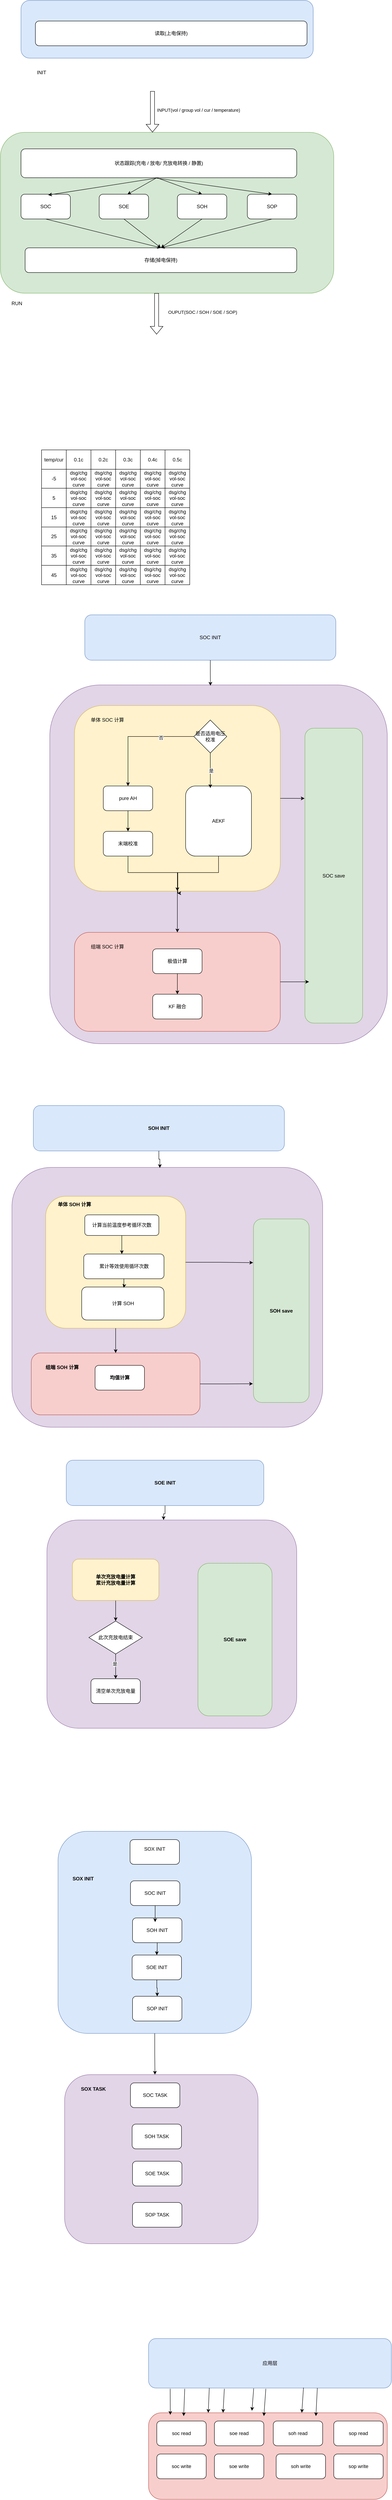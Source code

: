 <mxfile version="26.0.4">
  <diagram name="Page-1" id="31JKt_lZGiEf4TpAlraY">
    <mxGraphModel dx="1433" dy="1161" grid="1" gridSize="10" guides="1" tooltips="1" connect="1" arrows="1" fold="1" page="1" pageScale="1" pageWidth="850" pageHeight="1100" math="0" shadow="0">
      <root>
        <mxCell id="0" />
        <mxCell id="1" parent="0" />
        <mxCell id="JDpjnnhHoQwIafvol6ZJ-20" value="" style="rounded=1;whiteSpace=wrap;html=1;fillColor=#e1d5e7;strokeColor=#9673a6;" parent="1" vertex="1">
          <mxGeometry x="140" y="1710" width="820" height="870" as="geometry" />
        </mxCell>
        <mxCell id="1OvQ8xFT4X2jdjfE-QMB-2" value="" style="rounded=1;whiteSpace=wrap;html=1;fillColor=#d5e8d4;strokeColor=#82b366;" parent="1" vertex="1">
          <mxGeometry x="20" y="370" width="810" height="390" as="geometry" />
        </mxCell>
        <mxCell id="1OvQ8xFT4X2jdjfE-QMB-3" value="SOC" style="rounded=1;whiteSpace=wrap;html=1;" parent="1" vertex="1">
          <mxGeometry x="70" y="520" width="120" height="60" as="geometry" />
        </mxCell>
        <mxCell id="1OvQ8xFT4X2jdjfE-QMB-4" value="SOE" style="rounded=1;whiteSpace=wrap;html=1;" parent="1" vertex="1">
          <mxGeometry x="260" y="520" width="120" height="60" as="geometry" />
        </mxCell>
        <mxCell id="1OvQ8xFT4X2jdjfE-QMB-5" value="SOH" style="rounded=1;whiteSpace=wrap;html=1;" parent="1" vertex="1">
          <mxGeometry x="450" y="520" width="120" height="60" as="geometry" />
        </mxCell>
        <mxCell id="1OvQ8xFT4X2jdjfE-QMB-6" value="SOP" style="rounded=1;whiteSpace=wrap;html=1;" parent="1" vertex="1">
          <mxGeometry x="620" y="520" width="120" height="60" as="geometry" />
        </mxCell>
        <mxCell id="1OvQ8xFT4X2jdjfE-QMB-7" value="状态跟踪(充电 / 放电/ 充放电转换 / 静置)" style="rounded=1;whiteSpace=wrap;html=1;" parent="1" vertex="1">
          <mxGeometry x="70" y="410" width="670" height="70" as="geometry" />
        </mxCell>
        <mxCell id="1OvQ8xFT4X2jdjfE-QMB-8" value="存储(掉电保持)" style="rounded=1;whiteSpace=wrap;html=1;" parent="1" vertex="1">
          <mxGeometry x="80" y="650" width="660" height="60" as="geometry" />
        </mxCell>
        <mxCell id="1OvQ8xFT4X2jdjfE-QMB-9" value="" style="shape=flexArrow;endArrow=classic;html=1;rounded=0;" parent="1" edge="1">
          <mxGeometry width="50" height="50" relative="1" as="geometry">
            <mxPoint x="389.5" y="270" as="sourcePoint" />
            <mxPoint x="389.5" y="370" as="targetPoint" />
          </mxGeometry>
        </mxCell>
        <mxCell id="1OvQ8xFT4X2jdjfE-QMB-10" value="INPUT(vol / group vol / cur / temperature)" style="edgeLabel;html=1;align=center;verticalAlign=middle;resizable=0;points=[];" parent="1OvQ8xFT4X2jdjfE-QMB-9" vertex="1" connectable="0">
          <mxGeometry x="-0.08" y="1" relative="1" as="geometry">
            <mxPoint x="110" as="offset" />
          </mxGeometry>
        </mxCell>
        <mxCell id="1OvQ8xFT4X2jdjfE-QMB-13" value="" style="shape=flexArrow;endArrow=classic;html=1;rounded=0;" parent="1" edge="1">
          <mxGeometry width="50" height="50" relative="1" as="geometry">
            <mxPoint x="399.5" y="760" as="sourcePoint" />
            <mxPoint x="399.5" y="860" as="targetPoint" />
          </mxGeometry>
        </mxCell>
        <mxCell id="1OvQ8xFT4X2jdjfE-QMB-14" value="OUPUT(SOC / SOH / SOE / SOP)" style="edgeLabel;html=1;align=center;verticalAlign=middle;resizable=0;points=[];" parent="1OvQ8xFT4X2jdjfE-QMB-13" vertex="1" connectable="0">
          <mxGeometry x="-0.08" y="1" relative="1" as="geometry">
            <mxPoint x="110" as="offset" />
          </mxGeometry>
        </mxCell>
        <mxCell id="1OvQ8xFT4X2jdjfE-QMB-15" value="" style="rounded=1;whiteSpace=wrap;html=1;fillColor=#dae8fc;strokeColor=#6c8ebf;" parent="1" vertex="1">
          <mxGeometry x="70" y="50" width="710" height="140" as="geometry" />
        </mxCell>
        <mxCell id="1OvQ8xFT4X2jdjfE-QMB-17" value="RUN" style="text;html=1;align=center;verticalAlign=middle;whiteSpace=wrap;rounded=0;" parent="1" vertex="1">
          <mxGeometry x="30" y="770" width="60" height="30" as="geometry" />
        </mxCell>
        <mxCell id="1OvQ8xFT4X2jdjfE-QMB-18" value="读取(上电保持)" style="rounded=1;whiteSpace=wrap;html=1;" parent="1" vertex="1">
          <mxGeometry x="105" y="100" width="660" height="60" as="geometry" />
        </mxCell>
        <mxCell id="1OvQ8xFT4X2jdjfE-QMB-19" value="INIT" style="text;html=1;align=center;verticalAlign=middle;whiteSpace=wrap;rounded=0;" parent="1" vertex="1">
          <mxGeometry x="90" y="210" width="60" height="30" as="geometry" />
        </mxCell>
        <mxCell id="1OvQ8xFT4X2jdjfE-QMB-20" value="" style="endArrow=classic;html=1;rounded=0;entryX=0.551;entryY=0.033;entryDx=0;entryDy=0;entryPerimeter=0;exitX=0.5;exitY=1;exitDx=0;exitDy=0;" parent="1" source="1OvQ8xFT4X2jdjfE-QMB-7" target="1OvQ8xFT4X2jdjfE-QMB-3" edge="1">
          <mxGeometry width="50" height="50" relative="1" as="geometry">
            <mxPoint x="430" y="520" as="sourcePoint" />
            <mxPoint x="480" y="470" as="targetPoint" />
          </mxGeometry>
        </mxCell>
        <mxCell id="1OvQ8xFT4X2jdjfE-QMB-21" value="" style="endArrow=classic;html=1;rounded=0;entryX=0.572;entryY=0.006;entryDx=0;entryDy=0;entryPerimeter=0;" parent="1" target="1OvQ8xFT4X2jdjfE-QMB-4" edge="1">
          <mxGeometry width="50" height="50" relative="1" as="geometry">
            <mxPoint x="400" y="480" as="sourcePoint" />
            <mxPoint x="480" y="470" as="targetPoint" />
          </mxGeometry>
        </mxCell>
        <mxCell id="1OvQ8xFT4X2jdjfE-QMB-22" value="" style="endArrow=classic;html=1;rounded=0;entryX=0.5;entryY=0;entryDx=0;entryDy=0;" parent="1" target="1OvQ8xFT4X2jdjfE-QMB-5" edge="1">
          <mxGeometry width="50" height="50" relative="1" as="geometry">
            <mxPoint x="400" y="480" as="sourcePoint" />
            <mxPoint x="480" y="470" as="targetPoint" />
          </mxGeometry>
        </mxCell>
        <mxCell id="1OvQ8xFT4X2jdjfE-QMB-23" value="" style="endArrow=classic;html=1;rounded=0;exitX=0.493;exitY=1.017;exitDx=0;exitDy=0;exitPerimeter=0;entryX=0.5;entryY=0;entryDx=0;entryDy=0;" parent="1" source="1OvQ8xFT4X2jdjfE-QMB-7" target="1OvQ8xFT4X2jdjfE-QMB-6" edge="1">
          <mxGeometry width="50" height="50" relative="1" as="geometry">
            <mxPoint x="430" y="520" as="sourcePoint" />
            <mxPoint x="480" y="470" as="targetPoint" />
          </mxGeometry>
        </mxCell>
        <mxCell id="1OvQ8xFT4X2jdjfE-QMB-24" value="" style="endArrow=classic;html=1;rounded=0;exitX=0.5;exitY=1;exitDx=0;exitDy=0;entryX=0.5;entryY=0;entryDx=0;entryDy=0;" parent="1" source="1OvQ8xFT4X2jdjfE-QMB-3" target="1OvQ8xFT4X2jdjfE-QMB-8" edge="1">
          <mxGeometry width="50" height="50" relative="1" as="geometry">
            <mxPoint x="430" y="520" as="sourcePoint" />
            <mxPoint x="480" y="470" as="targetPoint" />
          </mxGeometry>
        </mxCell>
        <mxCell id="1OvQ8xFT4X2jdjfE-QMB-25" value="" style="endArrow=classic;html=1;rounded=0;exitX=0.5;exitY=1;exitDx=0;exitDy=0;entryX=0.5;entryY=0;entryDx=0;entryDy=0;" parent="1" source="1OvQ8xFT4X2jdjfE-QMB-4" target="1OvQ8xFT4X2jdjfE-QMB-8" edge="1">
          <mxGeometry width="50" height="50" relative="1" as="geometry">
            <mxPoint x="430" y="520" as="sourcePoint" />
            <mxPoint x="480" y="470" as="targetPoint" />
          </mxGeometry>
        </mxCell>
        <mxCell id="1OvQ8xFT4X2jdjfE-QMB-26" value="" style="endArrow=classic;html=1;rounded=0;exitX=0.5;exitY=1;exitDx=0;exitDy=0;entryX=0.5;entryY=0;entryDx=0;entryDy=0;" parent="1" source="1OvQ8xFT4X2jdjfE-QMB-5" target="1OvQ8xFT4X2jdjfE-QMB-8" edge="1">
          <mxGeometry width="50" height="50" relative="1" as="geometry">
            <mxPoint x="430" y="520" as="sourcePoint" />
            <mxPoint x="480" y="470" as="targetPoint" />
          </mxGeometry>
        </mxCell>
        <mxCell id="1OvQ8xFT4X2jdjfE-QMB-28" value="" style="endArrow=classic;html=1;rounded=0;exitX=0.5;exitY=1;exitDx=0;exitDy=0;entryX=0.5;entryY=0;entryDx=0;entryDy=0;" parent="1" source="1OvQ8xFT4X2jdjfE-QMB-6" target="1OvQ8xFT4X2jdjfE-QMB-8" edge="1">
          <mxGeometry width="50" height="50" relative="1" as="geometry">
            <mxPoint x="430" y="520" as="sourcePoint" />
            <mxPoint x="480" y="470" as="targetPoint" />
          </mxGeometry>
        </mxCell>
        <mxCell id="WwOm02AWMQxKELXexbng-1" value="" style="childLayout=tableLayout;recursiveResize=0;shadow=0;fillColor=none;" parent="1" vertex="1">
          <mxGeometry x="120" y="1140" width="180" height="140" as="geometry" />
        </mxCell>
        <mxCell id="WwOm02AWMQxKELXexbng-2" value="" style="shape=tableRow;horizontal=0;startSize=0;swimlaneHead=0;swimlaneBody=0;top=0;left=0;bottom=0;right=0;dropTarget=0;collapsible=0;recursiveResize=0;expand=0;fontStyle=0;fillColor=none;strokeColor=inherit;" parent="WwOm02AWMQxKELXexbng-1" vertex="1">
          <mxGeometry width="180" height="47" as="geometry" />
        </mxCell>
        <mxCell id="WwOm02AWMQxKELXexbng-3" value="temp/cur" style="connectable=0;recursiveResize=0;strokeColor=inherit;fillColor=none;align=center;whiteSpace=wrap;html=1;" parent="WwOm02AWMQxKELXexbng-2" vertex="1">
          <mxGeometry width="60" height="47" as="geometry">
            <mxRectangle width="60" height="47" as="alternateBounds" />
          </mxGeometry>
        </mxCell>
        <mxCell id="WwOm02AWMQxKELXexbng-4" value="0.1c" style="connectable=0;recursiveResize=0;strokeColor=inherit;fillColor=none;align=center;whiteSpace=wrap;html=1;" parent="WwOm02AWMQxKELXexbng-2" vertex="1">
          <mxGeometry x="60" width="60" height="47" as="geometry">
            <mxRectangle width="60" height="47" as="alternateBounds" />
          </mxGeometry>
        </mxCell>
        <mxCell id="WwOm02AWMQxKELXexbng-5" value="0.2c" style="connectable=0;recursiveResize=0;strokeColor=inherit;fillColor=none;align=center;whiteSpace=wrap;html=1;" parent="WwOm02AWMQxKELXexbng-2" vertex="1">
          <mxGeometry x="120" width="60" height="47" as="geometry">
            <mxRectangle width="60" height="47" as="alternateBounds" />
          </mxGeometry>
        </mxCell>
        <mxCell id="WwOm02AWMQxKELXexbng-6" style="shape=tableRow;horizontal=0;startSize=0;swimlaneHead=0;swimlaneBody=0;top=0;left=0;bottom=0;right=0;dropTarget=0;collapsible=0;recursiveResize=0;expand=0;fontStyle=0;fillColor=none;strokeColor=inherit;" parent="WwOm02AWMQxKELXexbng-1" vertex="1">
          <mxGeometry y="47" width="180" height="46" as="geometry" />
        </mxCell>
        <mxCell id="WwOm02AWMQxKELXexbng-7" value="-5" style="connectable=0;recursiveResize=0;strokeColor=inherit;fillColor=none;align=center;whiteSpace=wrap;html=1;" parent="WwOm02AWMQxKELXexbng-6" vertex="1">
          <mxGeometry width="60" height="46" as="geometry">
            <mxRectangle width="60" height="46" as="alternateBounds" />
          </mxGeometry>
        </mxCell>
        <mxCell id="WwOm02AWMQxKELXexbng-8" value="dsg/chg vol-soc curve" style="connectable=0;recursiveResize=0;strokeColor=inherit;fillColor=none;align=center;whiteSpace=wrap;html=1;" parent="WwOm02AWMQxKELXexbng-6" vertex="1">
          <mxGeometry x="60" width="60" height="46" as="geometry">
            <mxRectangle width="60" height="46" as="alternateBounds" />
          </mxGeometry>
        </mxCell>
        <mxCell id="WwOm02AWMQxKELXexbng-9" value="dsg/chg vol-soc curve" style="connectable=0;recursiveResize=0;strokeColor=inherit;fillColor=none;align=center;whiteSpace=wrap;html=1;" parent="WwOm02AWMQxKELXexbng-6" vertex="1">
          <mxGeometry x="120" width="60" height="46" as="geometry">
            <mxRectangle width="60" height="46" as="alternateBounds" />
          </mxGeometry>
        </mxCell>
        <mxCell id="WwOm02AWMQxKELXexbng-10" style="shape=tableRow;horizontal=0;startSize=0;swimlaneHead=0;swimlaneBody=0;top=0;left=0;bottom=0;right=0;dropTarget=0;collapsible=0;recursiveResize=0;expand=0;fontStyle=0;fillColor=none;strokeColor=inherit;" parent="WwOm02AWMQxKELXexbng-1" vertex="1">
          <mxGeometry y="93" width="180" height="47" as="geometry" />
        </mxCell>
        <mxCell id="WwOm02AWMQxKELXexbng-11" value="5" style="connectable=0;recursiveResize=0;strokeColor=inherit;fillColor=none;align=center;whiteSpace=wrap;html=1;" parent="WwOm02AWMQxKELXexbng-10" vertex="1">
          <mxGeometry width="60" height="47" as="geometry">
            <mxRectangle width="60" height="47" as="alternateBounds" />
          </mxGeometry>
        </mxCell>
        <mxCell id="WwOm02AWMQxKELXexbng-12" value="dsg/chg vol-soc curve" style="connectable=0;recursiveResize=0;strokeColor=inherit;fillColor=none;align=center;whiteSpace=wrap;html=1;" parent="WwOm02AWMQxKELXexbng-10" vertex="1">
          <mxGeometry x="60" width="60" height="47" as="geometry">
            <mxRectangle width="60" height="47" as="alternateBounds" />
          </mxGeometry>
        </mxCell>
        <mxCell id="WwOm02AWMQxKELXexbng-13" value="dsg/chg vol-soc curve" style="connectable=0;recursiveResize=0;strokeColor=inherit;fillColor=none;align=center;whiteSpace=wrap;html=1;" parent="WwOm02AWMQxKELXexbng-10" vertex="1">
          <mxGeometry x="120" width="60" height="47" as="geometry">
            <mxRectangle width="60" height="47" as="alternateBounds" />
          </mxGeometry>
        </mxCell>
        <mxCell id="WwOm02AWMQxKELXexbng-14" value="" style="childLayout=tableLayout;recursiveResize=0;shadow=0;fillColor=none;" parent="1" vertex="1">
          <mxGeometry x="300" y="1140" width="180" height="140" as="geometry" />
        </mxCell>
        <mxCell id="WwOm02AWMQxKELXexbng-15" value="" style="shape=tableRow;horizontal=0;startSize=0;swimlaneHead=0;swimlaneBody=0;top=0;left=0;bottom=0;right=0;dropTarget=0;collapsible=0;recursiveResize=0;expand=0;fontStyle=0;fillColor=none;strokeColor=inherit;" parent="WwOm02AWMQxKELXexbng-14" vertex="1">
          <mxGeometry width="180" height="47" as="geometry" />
        </mxCell>
        <mxCell id="WwOm02AWMQxKELXexbng-16" value="0.3c" style="connectable=0;recursiveResize=0;strokeColor=inherit;fillColor=none;align=center;whiteSpace=wrap;html=1;" parent="WwOm02AWMQxKELXexbng-15" vertex="1">
          <mxGeometry width="60" height="47" as="geometry">
            <mxRectangle width="60" height="47" as="alternateBounds" />
          </mxGeometry>
        </mxCell>
        <mxCell id="WwOm02AWMQxKELXexbng-17" value="0.4c" style="connectable=0;recursiveResize=0;strokeColor=inherit;fillColor=none;align=center;whiteSpace=wrap;html=1;" parent="WwOm02AWMQxKELXexbng-15" vertex="1">
          <mxGeometry x="60" width="60" height="47" as="geometry">
            <mxRectangle width="60" height="47" as="alternateBounds" />
          </mxGeometry>
        </mxCell>
        <mxCell id="WwOm02AWMQxKELXexbng-18" value="0.5c" style="connectable=0;recursiveResize=0;strokeColor=inherit;fillColor=none;align=center;whiteSpace=wrap;html=1;" parent="WwOm02AWMQxKELXexbng-15" vertex="1">
          <mxGeometry x="120" width="60" height="47" as="geometry">
            <mxRectangle width="60" height="47" as="alternateBounds" />
          </mxGeometry>
        </mxCell>
        <mxCell id="WwOm02AWMQxKELXexbng-19" style="shape=tableRow;horizontal=0;startSize=0;swimlaneHead=0;swimlaneBody=0;top=0;left=0;bottom=0;right=0;dropTarget=0;collapsible=0;recursiveResize=0;expand=0;fontStyle=0;fillColor=none;strokeColor=inherit;" parent="WwOm02AWMQxKELXexbng-14" vertex="1">
          <mxGeometry y="47" width="180" height="46" as="geometry" />
        </mxCell>
        <mxCell id="WwOm02AWMQxKELXexbng-20" value="dsg/chg vol-soc curve" style="connectable=0;recursiveResize=0;strokeColor=inherit;fillColor=none;align=center;whiteSpace=wrap;html=1;" parent="WwOm02AWMQxKELXexbng-19" vertex="1">
          <mxGeometry width="60" height="46" as="geometry">
            <mxRectangle width="60" height="46" as="alternateBounds" />
          </mxGeometry>
        </mxCell>
        <mxCell id="WwOm02AWMQxKELXexbng-21" value="dsg/chg vol-soc curve" style="connectable=0;recursiveResize=0;strokeColor=inherit;fillColor=none;align=center;whiteSpace=wrap;html=1;" parent="WwOm02AWMQxKELXexbng-19" vertex="1">
          <mxGeometry x="60" width="60" height="46" as="geometry">
            <mxRectangle width="60" height="46" as="alternateBounds" />
          </mxGeometry>
        </mxCell>
        <mxCell id="WwOm02AWMQxKELXexbng-22" value="dsg/chg vol-soc curve" style="connectable=0;recursiveResize=0;strokeColor=inherit;fillColor=none;align=center;whiteSpace=wrap;html=1;" parent="WwOm02AWMQxKELXexbng-19" vertex="1">
          <mxGeometry x="120" width="60" height="46" as="geometry">
            <mxRectangle width="60" height="46" as="alternateBounds" />
          </mxGeometry>
        </mxCell>
        <mxCell id="WwOm02AWMQxKELXexbng-23" style="shape=tableRow;horizontal=0;startSize=0;swimlaneHead=0;swimlaneBody=0;top=0;left=0;bottom=0;right=0;dropTarget=0;collapsible=0;recursiveResize=0;expand=0;fontStyle=0;fillColor=none;strokeColor=inherit;" parent="WwOm02AWMQxKELXexbng-14" vertex="1">
          <mxGeometry y="93" width="180" height="47" as="geometry" />
        </mxCell>
        <mxCell id="WwOm02AWMQxKELXexbng-24" value="dsg/chg vol-soc curve" style="connectable=0;recursiveResize=0;strokeColor=inherit;fillColor=none;align=center;whiteSpace=wrap;html=1;" parent="WwOm02AWMQxKELXexbng-23" vertex="1">
          <mxGeometry width="60" height="47" as="geometry">
            <mxRectangle width="60" height="47" as="alternateBounds" />
          </mxGeometry>
        </mxCell>
        <mxCell id="WwOm02AWMQxKELXexbng-25" value="dsg/chg vol-soc curve" style="connectable=0;recursiveResize=0;strokeColor=inherit;fillColor=none;align=center;whiteSpace=wrap;html=1;" parent="WwOm02AWMQxKELXexbng-23" vertex="1">
          <mxGeometry x="60" width="60" height="47" as="geometry">
            <mxRectangle width="60" height="47" as="alternateBounds" />
          </mxGeometry>
        </mxCell>
        <mxCell id="WwOm02AWMQxKELXexbng-26" value="dsg/chg vol-soc curve" style="connectable=0;recursiveResize=0;strokeColor=inherit;fillColor=none;align=center;whiteSpace=wrap;html=1;" parent="WwOm02AWMQxKELXexbng-23" vertex="1">
          <mxGeometry x="120" width="60" height="47" as="geometry">
            <mxRectangle width="60" height="47" as="alternateBounds" />
          </mxGeometry>
        </mxCell>
        <mxCell id="WwOm02AWMQxKELXexbng-27" value="" style="childLayout=tableLayout;recursiveResize=0;shadow=0;fillColor=none;" parent="1" vertex="1">
          <mxGeometry x="120" y="1280" width="180" height="140" as="geometry" />
        </mxCell>
        <mxCell id="WwOm02AWMQxKELXexbng-28" value="" style="shape=tableRow;horizontal=0;startSize=0;swimlaneHead=0;swimlaneBody=0;top=0;left=0;bottom=0;right=0;dropTarget=0;collapsible=0;recursiveResize=0;expand=0;fontStyle=0;fillColor=none;strokeColor=inherit;" parent="WwOm02AWMQxKELXexbng-27" vertex="1">
          <mxGeometry width="180" height="47" as="geometry" />
        </mxCell>
        <mxCell id="WwOm02AWMQxKELXexbng-29" value="15" style="connectable=0;recursiveResize=0;strokeColor=inherit;fillColor=none;align=center;whiteSpace=wrap;html=1;" parent="WwOm02AWMQxKELXexbng-28" vertex="1">
          <mxGeometry width="60" height="47" as="geometry">
            <mxRectangle width="60" height="47" as="alternateBounds" />
          </mxGeometry>
        </mxCell>
        <mxCell id="WwOm02AWMQxKELXexbng-30" value="dsg/chg vol-soc curve" style="connectable=0;recursiveResize=0;strokeColor=inherit;fillColor=none;align=center;whiteSpace=wrap;html=1;" parent="WwOm02AWMQxKELXexbng-28" vertex="1">
          <mxGeometry x="60" width="60" height="47" as="geometry">
            <mxRectangle width="60" height="47" as="alternateBounds" />
          </mxGeometry>
        </mxCell>
        <mxCell id="WwOm02AWMQxKELXexbng-31" value="dsg/chg vol-soc curve" style="connectable=0;recursiveResize=0;strokeColor=inherit;fillColor=none;align=center;whiteSpace=wrap;html=1;" parent="WwOm02AWMQxKELXexbng-28" vertex="1">
          <mxGeometry x="120" width="60" height="47" as="geometry">
            <mxRectangle width="60" height="47" as="alternateBounds" />
          </mxGeometry>
        </mxCell>
        <mxCell id="WwOm02AWMQxKELXexbng-32" style="shape=tableRow;horizontal=0;startSize=0;swimlaneHead=0;swimlaneBody=0;top=0;left=0;bottom=0;right=0;dropTarget=0;collapsible=0;recursiveResize=0;expand=0;fontStyle=0;fillColor=none;strokeColor=inherit;" parent="WwOm02AWMQxKELXexbng-27" vertex="1">
          <mxGeometry y="47" width="180" height="46" as="geometry" />
        </mxCell>
        <mxCell id="WwOm02AWMQxKELXexbng-33" value="25" style="connectable=0;recursiveResize=0;strokeColor=inherit;fillColor=none;align=center;whiteSpace=wrap;html=1;" parent="WwOm02AWMQxKELXexbng-32" vertex="1">
          <mxGeometry width="60" height="46" as="geometry">
            <mxRectangle width="60" height="46" as="alternateBounds" />
          </mxGeometry>
        </mxCell>
        <mxCell id="WwOm02AWMQxKELXexbng-34" value="dsg/chg vol-soc curve" style="connectable=0;recursiveResize=0;strokeColor=inherit;fillColor=none;align=center;whiteSpace=wrap;html=1;" parent="WwOm02AWMQxKELXexbng-32" vertex="1">
          <mxGeometry x="60" width="60" height="46" as="geometry">
            <mxRectangle width="60" height="46" as="alternateBounds" />
          </mxGeometry>
        </mxCell>
        <mxCell id="WwOm02AWMQxKELXexbng-35" value="dsg/chg vol-soc curve" style="connectable=0;recursiveResize=0;strokeColor=inherit;fillColor=none;align=center;whiteSpace=wrap;html=1;" parent="WwOm02AWMQxKELXexbng-32" vertex="1">
          <mxGeometry x="120" width="60" height="46" as="geometry">
            <mxRectangle width="60" height="46" as="alternateBounds" />
          </mxGeometry>
        </mxCell>
        <mxCell id="WwOm02AWMQxKELXexbng-36" style="shape=tableRow;horizontal=0;startSize=0;swimlaneHead=0;swimlaneBody=0;top=0;left=0;bottom=0;right=0;dropTarget=0;collapsible=0;recursiveResize=0;expand=0;fontStyle=0;fillColor=none;strokeColor=inherit;" parent="WwOm02AWMQxKELXexbng-27" vertex="1">
          <mxGeometry y="93" width="180" height="47" as="geometry" />
        </mxCell>
        <mxCell id="WwOm02AWMQxKELXexbng-37" value="35" style="connectable=0;recursiveResize=0;strokeColor=inherit;fillColor=none;align=center;whiteSpace=wrap;html=1;" parent="WwOm02AWMQxKELXexbng-36" vertex="1">
          <mxGeometry width="60" height="47" as="geometry">
            <mxRectangle width="60" height="47" as="alternateBounds" />
          </mxGeometry>
        </mxCell>
        <mxCell id="WwOm02AWMQxKELXexbng-38" value="dsg/chg vol-soc curve" style="connectable=0;recursiveResize=0;strokeColor=inherit;fillColor=none;align=center;whiteSpace=wrap;html=1;" parent="WwOm02AWMQxKELXexbng-36" vertex="1">
          <mxGeometry x="60" width="60" height="47" as="geometry">
            <mxRectangle width="60" height="47" as="alternateBounds" />
          </mxGeometry>
        </mxCell>
        <mxCell id="WwOm02AWMQxKELXexbng-39" value="dsg/chg vol-soc curve" style="connectable=0;recursiveResize=0;strokeColor=inherit;fillColor=none;align=center;whiteSpace=wrap;html=1;" parent="WwOm02AWMQxKELXexbng-36" vertex="1">
          <mxGeometry x="120" width="60" height="47" as="geometry">
            <mxRectangle width="60" height="47" as="alternateBounds" />
          </mxGeometry>
        </mxCell>
        <mxCell id="WwOm02AWMQxKELXexbng-40" value="" style="childLayout=tableLayout;recursiveResize=0;shadow=0;fillColor=none;" parent="1" vertex="1">
          <mxGeometry x="300" y="1280" width="180" height="140" as="geometry" />
        </mxCell>
        <mxCell id="WwOm02AWMQxKELXexbng-41" value="" style="shape=tableRow;horizontal=0;startSize=0;swimlaneHead=0;swimlaneBody=0;top=0;left=0;bottom=0;right=0;dropTarget=0;collapsible=0;recursiveResize=0;expand=0;fontStyle=0;fillColor=none;strokeColor=inherit;" parent="WwOm02AWMQxKELXexbng-40" vertex="1">
          <mxGeometry width="180" height="47" as="geometry" />
        </mxCell>
        <mxCell id="WwOm02AWMQxKELXexbng-42" value="dsg/chg vol-soc curve" style="connectable=0;recursiveResize=0;strokeColor=inherit;fillColor=none;align=center;whiteSpace=wrap;html=1;" parent="WwOm02AWMQxKELXexbng-41" vertex="1">
          <mxGeometry width="60" height="47" as="geometry">
            <mxRectangle width="60" height="47" as="alternateBounds" />
          </mxGeometry>
        </mxCell>
        <mxCell id="WwOm02AWMQxKELXexbng-43" value="dsg/chg vol-soc curve" style="connectable=0;recursiveResize=0;strokeColor=inherit;fillColor=none;align=center;whiteSpace=wrap;html=1;" parent="WwOm02AWMQxKELXexbng-41" vertex="1">
          <mxGeometry x="60" width="60" height="47" as="geometry">
            <mxRectangle width="60" height="47" as="alternateBounds" />
          </mxGeometry>
        </mxCell>
        <mxCell id="WwOm02AWMQxKELXexbng-44" value="dsg/chg vol-soc curve" style="connectable=0;recursiveResize=0;strokeColor=inherit;fillColor=none;align=center;whiteSpace=wrap;html=1;" parent="WwOm02AWMQxKELXexbng-41" vertex="1">
          <mxGeometry x="120" width="60" height="47" as="geometry">
            <mxRectangle width="60" height="47" as="alternateBounds" />
          </mxGeometry>
        </mxCell>
        <mxCell id="WwOm02AWMQxKELXexbng-45" style="shape=tableRow;horizontal=0;startSize=0;swimlaneHead=0;swimlaneBody=0;top=0;left=0;bottom=0;right=0;dropTarget=0;collapsible=0;recursiveResize=0;expand=0;fontStyle=0;fillColor=none;strokeColor=inherit;" parent="WwOm02AWMQxKELXexbng-40" vertex="1">
          <mxGeometry y="47" width="180" height="46" as="geometry" />
        </mxCell>
        <mxCell id="WwOm02AWMQxKELXexbng-46" value="dsg/chg vol-soc curve" style="connectable=0;recursiveResize=0;strokeColor=inherit;fillColor=none;align=center;whiteSpace=wrap;html=1;" parent="WwOm02AWMQxKELXexbng-45" vertex="1">
          <mxGeometry width="60" height="46" as="geometry">
            <mxRectangle width="60" height="46" as="alternateBounds" />
          </mxGeometry>
        </mxCell>
        <mxCell id="WwOm02AWMQxKELXexbng-47" value="dsg/chg vol-soc curve" style="connectable=0;recursiveResize=0;strokeColor=inherit;fillColor=none;align=center;whiteSpace=wrap;html=1;" parent="WwOm02AWMQxKELXexbng-45" vertex="1">
          <mxGeometry x="60" width="60" height="46" as="geometry">
            <mxRectangle width="60" height="46" as="alternateBounds" />
          </mxGeometry>
        </mxCell>
        <mxCell id="WwOm02AWMQxKELXexbng-48" value="dsg/chg vol-soc curve" style="connectable=0;recursiveResize=0;strokeColor=inherit;fillColor=none;align=center;whiteSpace=wrap;html=1;" parent="WwOm02AWMQxKELXexbng-45" vertex="1">
          <mxGeometry x="120" width="60" height="46" as="geometry">
            <mxRectangle width="60" height="46" as="alternateBounds" />
          </mxGeometry>
        </mxCell>
        <mxCell id="WwOm02AWMQxKELXexbng-49" style="shape=tableRow;horizontal=0;startSize=0;swimlaneHead=0;swimlaneBody=0;top=0;left=0;bottom=0;right=0;dropTarget=0;collapsible=0;recursiveResize=0;expand=0;fontStyle=0;fillColor=none;strokeColor=inherit;" parent="WwOm02AWMQxKELXexbng-40" vertex="1">
          <mxGeometry y="93" width="180" height="47" as="geometry" />
        </mxCell>
        <mxCell id="WwOm02AWMQxKELXexbng-50" value="dsg/chg vol-soc curve" style="connectable=0;recursiveResize=0;strokeColor=inherit;fillColor=none;align=center;whiteSpace=wrap;html=1;" parent="WwOm02AWMQxKELXexbng-49" vertex="1">
          <mxGeometry width="60" height="47" as="geometry">
            <mxRectangle width="60" height="47" as="alternateBounds" />
          </mxGeometry>
        </mxCell>
        <mxCell id="WwOm02AWMQxKELXexbng-51" value="dsg/chg vol-soc curve" style="connectable=0;recursiveResize=0;strokeColor=inherit;fillColor=none;align=center;whiteSpace=wrap;html=1;" parent="WwOm02AWMQxKELXexbng-49" vertex="1">
          <mxGeometry x="60" width="60" height="47" as="geometry">
            <mxRectangle width="60" height="47" as="alternateBounds" />
          </mxGeometry>
        </mxCell>
        <mxCell id="WwOm02AWMQxKELXexbng-52" value="dsg/chg vol-soc curve" style="connectable=0;recursiveResize=0;strokeColor=inherit;fillColor=none;align=center;whiteSpace=wrap;html=1;" parent="WwOm02AWMQxKELXexbng-49" vertex="1">
          <mxGeometry x="120" width="60" height="47" as="geometry">
            <mxRectangle width="60" height="47" as="alternateBounds" />
          </mxGeometry>
        </mxCell>
        <mxCell id="WwOm02AWMQxKELXexbng-53" value="" style="childLayout=tableLayout;recursiveResize=0;shadow=0;fillColor=none;" parent="1" vertex="1">
          <mxGeometry x="120" y="1420" width="180" height="47" as="geometry" />
        </mxCell>
        <mxCell id="WwOm02AWMQxKELXexbng-54" value="" style="shape=tableRow;horizontal=0;startSize=0;swimlaneHead=0;swimlaneBody=0;top=0;left=0;bottom=0;right=0;dropTarget=0;collapsible=0;recursiveResize=0;expand=0;fontStyle=0;fillColor=none;strokeColor=inherit;" parent="WwOm02AWMQxKELXexbng-53" vertex="1">
          <mxGeometry width="180" height="47" as="geometry" />
        </mxCell>
        <mxCell id="WwOm02AWMQxKELXexbng-55" value="45" style="connectable=0;recursiveResize=0;strokeColor=inherit;fillColor=none;align=center;whiteSpace=wrap;html=1;" parent="WwOm02AWMQxKELXexbng-54" vertex="1">
          <mxGeometry width="60" height="47" as="geometry">
            <mxRectangle width="60" height="47" as="alternateBounds" />
          </mxGeometry>
        </mxCell>
        <mxCell id="WwOm02AWMQxKELXexbng-56" value="dsg/chg vol-soc curve" style="connectable=0;recursiveResize=0;strokeColor=inherit;fillColor=none;align=center;whiteSpace=wrap;html=1;" parent="WwOm02AWMQxKELXexbng-54" vertex="1">
          <mxGeometry x="60" width="60" height="47" as="geometry">
            <mxRectangle width="60" height="47" as="alternateBounds" />
          </mxGeometry>
        </mxCell>
        <mxCell id="WwOm02AWMQxKELXexbng-57" value="dsg/chg vol-soc curve" style="connectable=0;recursiveResize=0;strokeColor=inherit;fillColor=none;align=center;whiteSpace=wrap;html=1;" parent="WwOm02AWMQxKELXexbng-54" vertex="1">
          <mxGeometry x="120" width="60" height="47" as="geometry">
            <mxRectangle width="60" height="47" as="alternateBounds" />
          </mxGeometry>
        </mxCell>
        <mxCell id="WwOm02AWMQxKELXexbng-66" value="" style="childLayout=tableLayout;recursiveResize=0;shadow=0;fillColor=none;" parent="1" vertex="1">
          <mxGeometry x="300" y="1420" width="180" height="47" as="geometry" />
        </mxCell>
        <mxCell id="WwOm02AWMQxKELXexbng-67" value="" style="shape=tableRow;horizontal=0;startSize=0;swimlaneHead=0;swimlaneBody=0;top=0;left=0;bottom=0;right=0;dropTarget=0;collapsible=0;recursiveResize=0;expand=0;fontStyle=0;fillColor=none;strokeColor=inherit;" parent="WwOm02AWMQxKELXexbng-66" vertex="1">
          <mxGeometry width="180" height="47" as="geometry" />
        </mxCell>
        <mxCell id="WwOm02AWMQxKELXexbng-68" value="dsg/chg vol-soc curve" style="connectable=0;recursiveResize=0;strokeColor=inherit;fillColor=none;align=center;whiteSpace=wrap;html=1;" parent="WwOm02AWMQxKELXexbng-67" vertex="1">
          <mxGeometry width="60" height="47" as="geometry">
            <mxRectangle width="60" height="47" as="alternateBounds" />
          </mxGeometry>
        </mxCell>
        <mxCell id="WwOm02AWMQxKELXexbng-69" value="dsg/chg vol-soc curve" style="connectable=0;recursiveResize=0;strokeColor=inherit;fillColor=none;align=center;whiteSpace=wrap;html=1;" parent="WwOm02AWMQxKELXexbng-67" vertex="1">
          <mxGeometry x="60" width="60" height="47" as="geometry">
            <mxRectangle width="60" height="47" as="alternateBounds" />
          </mxGeometry>
        </mxCell>
        <mxCell id="WwOm02AWMQxKELXexbng-70" value="dsg/chg vol-soc curve" style="connectable=0;recursiveResize=0;strokeColor=inherit;fillColor=none;align=center;whiteSpace=wrap;html=1;" parent="WwOm02AWMQxKELXexbng-67" vertex="1">
          <mxGeometry x="120" width="60" height="47" as="geometry">
            <mxRectangle width="60" height="47" as="alternateBounds" />
          </mxGeometry>
        </mxCell>
        <mxCell id="JDpjnnhHoQwIafvol6ZJ-1" value="" style="rounded=1;whiteSpace=wrap;html=1;fillColor=#fff2cc;strokeColor=#d6b656;" parent="1" vertex="1">
          <mxGeometry x="200" y="1760" width="500" height="450" as="geometry" />
        </mxCell>
        <mxCell id="JDpjnnhHoQwIafvol6ZJ-10" style="edgeStyle=orthogonalEdgeStyle;rounded=0;orthogonalLoop=1;jettySize=auto;html=1;exitX=0.5;exitY=1;exitDx=0;exitDy=0;entryX=0.5;entryY=0;entryDx=0;entryDy=0;" parent="1" source="JDpjnnhHoQwIafvol6ZJ-2" target="JDpjnnhHoQwIafvol6ZJ-3" edge="1">
          <mxGeometry relative="1" as="geometry" />
        </mxCell>
        <mxCell id="JDpjnnhHoQwIafvol6ZJ-2" value="pure AH" style="rounded=1;whiteSpace=wrap;html=1;" parent="1" vertex="1">
          <mxGeometry x="270" y="1955" width="120" height="60" as="geometry" />
        </mxCell>
        <mxCell id="JDpjnnhHoQwIafvol6ZJ-12" style="edgeStyle=orthogonalEdgeStyle;rounded=0;orthogonalLoop=1;jettySize=auto;html=1;" parent="1" source="JDpjnnhHoQwIafvol6ZJ-3" edge="1">
          <mxGeometry relative="1" as="geometry">
            <mxPoint x="450" y="2215" as="targetPoint" />
            <Array as="points">
              <mxPoint x="330" y="2165" />
              <mxPoint x="451" y="2165" />
            </Array>
          </mxGeometry>
        </mxCell>
        <mxCell id="JDpjnnhHoQwIafvol6ZJ-3" value="末端校准" style="rounded=1;whiteSpace=wrap;html=1;" parent="1" vertex="1">
          <mxGeometry x="270" y="2065" width="120" height="60" as="geometry" />
        </mxCell>
        <mxCell id="JDpjnnhHoQwIafvol6ZJ-11" style="edgeStyle=orthogonalEdgeStyle;rounded=0;orthogonalLoop=1;jettySize=auto;html=1;entryX=0.5;entryY=1;entryDx=0;entryDy=0;" parent="1" source="JDpjnnhHoQwIafvol6ZJ-4" target="JDpjnnhHoQwIafvol6ZJ-1" edge="1">
          <mxGeometry relative="1" as="geometry">
            <Array as="points">
              <mxPoint x="550" y="2165" />
              <mxPoint x="450" y="2165" />
            </Array>
          </mxGeometry>
        </mxCell>
        <mxCell id="JDpjnnhHoQwIafvol6ZJ-4" value="AEKF" style="rounded=1;whiteSpace=wrap;html=1;" parent="1" vertex="1">
          <mxGeometry x="470" y="1955" width="160" height="170" as="geometry" />
        </mxCell>
        <mxCell id="JDpjnnhHoQwIafvol6ZJ-7" style="edgeStyle=orthogonalEdgeStyle;rounded=0;orthogonalLoop=1;jettySize=auto;html=1;" parent="1" source="JDpjnnhHoQwIafvol6ZJ-5" target="JDpjnnhHoQwIafvol6ZJ-2" edge="1">
          <mxGeometry relative="1" as="geometry" />
        </mxCell>
        <mxCell id="JDpjnnhHoQwIafvol6ZJ-9" value="否" style="edgeLabel;html=1;align=center;verticalAlign=middle;resizable=0;points=[];" parent="JDpjnnhHoQwIafvol6ZJ-7" vertex="1" connectable="0">
          <mxGeometry x="-0.429" y="3" relative="1" as="geometry">
            <mxPoint as="offset" />
          </mxGeometry>
        </mxCell>
        <mxCell id="JDpjnnhHoQwIafvol6ZJ-5" value="是否适用电压校准" style="rhombus;whiteSpace=wrap;html=1;" parent="1" vertex="1">
          <mxGeometry x="490" y="1795" width="80" height="80" as="geometry" />
        </mxCell>
        <mxCell id="JDpjnnhHoQwIafvol6ZJ-6" style="edgeStyle=orthogonalEdgeStyle;rounded=0;orthogonalLoop=1;jettySize=auto;html=1;entryX=0.375;entryY=0.029;entryDx=0;entryDy=0;entryPerimeter=0;" parent="1" source="JDpjnnhHoQwIafvol6ZJ-5" target="JDpjnnhHoQwIafvol6ZJ-4" edge="1">
          <mxGeometry relative="1" as="geometry" />
        </mxCell>
        <mxCell id="JDpjnnhHoQwIafvol6ZJ-8" value="是" style="edgeLabel;html=1;align=center;verticalAlign=middle;resizable=0;points=[];" parent="JDpjnnhHoQwIafvol6ZJ-6" vertex="1" connectable="0">
          <mxGeometry x="0.013" y="2" relative="1" as="geometry">
            <mxPoint as="offset" />
          </mxGeometry>
        </mxCell>
        <mxCell id="JDpjnnhHoQwIafvol6ZJ-13" value="单体 SOC 计算" style="text;html=1;align=center;verticalAlign=middle;whiteSpace=wrap;rounded=0;" parent="1" vertex="1">
          <mxGeometry x="230" y="1785" width="100" height="20" as="geometry" />
        </mxCell>
        <mxCell id="JDpjnnhHoQwIafvol6ZJ-14" value="" style="rounded=1;whiteSpace=wrap;html=1;fillColor=#f8cecc;strokeColor=#b85450;" parent="1" vertex="1">
          <mxGeometry x="200" y="2310" width="500" height="240" as="geometry" />
        </mxCell>
        <mxCell id="JDpjnnhHoQwIafvol6ZJ-15" style="edgeStyle=orthogonalEdgeStyle;rounded=0;orthogonalLoop=1;jettySize=auto;html=1;" parent="1" source="JDpjnnhHoQwIafvol6ZJ-1" edge="1">
          <mxGeometry relative="1" as="geometry">
            <mxPoint x="450" y="2310" as="targetPoint" />
          </mxGeometry>
        </mxCell>
        <mxCell id="JDpjnnhHoQwIafvol6ZJ-19" style="edgeStyle=orthogonalEdgeStyle;rounded=0;orthogonalLoop=1;jettySize=auto;html=1;" parent="1" source="JDpjnnhHoQwIafvol6ZJ-16" target="JDpjnnhHoQwIafvol6ZJ-18" edge="1">
          <mxGeometry relative="1" as="geometry" />
        </mxCell>
        <mxCell id="JDpjnnhHoQwIafvol6ZJ-16" value="极值计算" style="rounded=1;whiteSpace=wrap;html=1;" parent="1" vertex="1">
          <mxGeometry x="390" y="2350" width="120" height="60" as="geometry" />
        </mxCell>
        <mxCell id="JDpjnnhHoQwIafvol6ZJ-17" value="组端 SOC 计算" style="text;html=1;align=center;verticalAlign=middle;whiteSpace=wrap;rounded=0;" parent="1" vertex="1">
          <mxGeometry x="230" y="2330" width="100" height="30" as="geometry" />
        </mxCell>
        <mxCell id="JDpjnnhHoQwIafvol6ZJ-18" value="KF 融合" style="rounded=1;whiteSpace=wrap;html=1;" parent="1" vertex="1">
          <mxGeometry x="390" y="2460" width="120" height="60" as="geometry" />
        </mxCell>
        <mxCell id="JDpjnnhHoQwIafvol6ZJ-21" value="SOC INIT" style="rounded=1;whiteSpace=wrap;html=1;fillColor=#dae8fc;strokeColor=#6c8ebf;" parent="1" vertex="1">
          <mxGeometry x="225" y="1540" width="610" height="110" as="geometry" />
        </mxCell>
        <mxCell id="JDpjnnhHoQwIafvol6ZJ-22" style="edgeStyle=orthogonalEdgeStyle;rounded=0;orthogonalLoop=1;jettySize=auto;html=1;entryX=0.476;entryY=0.002;entryDx=0;entryDy=0;entryPerimeter=0;" parent="1" source="JDpjnnhHoQwIafvol6ZJ-21" target="JDpjnnhHoQwIafvol6ZJ-20" edge="1">
          <mxGeometry relative="1" as="geometry" />
        </mxCell>
        <mxCell id="JDpjnnhHoQwIafvol6ZJ-23" value="SOC save" style="rounded=1;whiteSpace=wrap;html=1;fillColor=#d5e8d4;strokeColor=#82b366;" parent="1" vertex="1">
          <mxGeometry x="760" y="1815" width="140" height="715" as="geometry" />
        </mxCell>
        <mxCell id="JDpjnnhHoQwIafvol6ZJ-24" style="edgeStyle=orthogonalEdgeStyle;rounded=0;orthogonalLoop=1;jettySize=auto;html=1;exitX=1;exitY=0.5;exitDx=0;exitDy=0;entryX=-0.007;entryY=0.238;entryDx=0;entryDy=0;entryPerimeter=0;" parent="1" source="JDpjnnhHoQwIafvol6ZJ-1" target="JDpjnnhHoQwIafvol6ZJ-23" edge="1">
          <mxGeometry relative="1" as="geometry" />
        </mxCell>
        <mxCell id="JDpjnnhHoQwIafvol6ZJ-25" style="edgeStyle=orthogonalEdgeStyle;rounded=0;orthogonalLoop=1;jettySize=auto;html=1;entryX=0.071;entryY=0.86;entryDx=0;entryDy=0;entryPerimeter=0;" parent="1" source="JDpjnnhHoQwIafvol6ZJ-14" target="JDpjnnhHoQwIafvol6ZJ-23" edge="1">
          <mxGeometry relative="1" as="geometry" />
        </mxCell>
        <mxCell id="JDpjnnhHoQwIafvol6ZJ-26" value="" style="rounded=1;whiteSpace=wrap;html=1;fillColor=#e1d5e7;strokeColor=#9673a6;fontStyle=1" parent="1" vertex="1">
          <mxGeometry x="48" y="2880" width="755" height="630" as="geometry" />
        </mxCell>
        <mxCell id="JDpjnnhHoQwIafvol6ZJ-27" value="" style="rounded=1;whiteSpace=wrap;html=1;fillColor=#fff2cc;strokeColor=#d6b656;fontStyle=1" parent="1" vertex="1">
          <mxGeometry x="130" y="2950" width="340" height="320" as="geometry" />
        </mxCell>
        <mxCell id="JDpjnnhHoQwIafvol6ZJ-39" value="单体 SOH 计算" style="text;html=1;align=center;verticalAlign=middle;whiteSpace=wrap;rounded=0;fontStyle=1" parent="1" vertex="1">
          <mxGeometry x="150" y="2960" width="100" height="20" as="geometry" />
        </mxCell>
        <mxCell id="JDpjnnhHoQwIafvol6ZJ-40" value="" style="rounded=1;whiteSpace=wrap;html=1;fillColor=#f8cecc;strokeColor=#b85450;fontStyle=1" parent="1" vertex="1">
          <mxGeometry x="95" y="3330" width="410" height="150" as="geometry" />
        </mxCell>
        <mxCell id="JDpjnnhHoQwIafvol6ZJ-41" style="edgeStyle=orthogonalEdgeStyle;rounded=0;orthogonalLoop=1;jettySize=auto;html=1;fontStyle=1;entryX=0.5;entryY=0;entryDx=0;entryDy=0;" parent="1" source="JDpjnnhHoQwIafvol6ZJ-27" target="JDpjnnhHoQwIafvol6ZJ-40" edge="1">
          <mxGeometry relative="1" as="geometry">
            <mxPoint x="325" y="3500" as="targetPoint" />
          </mxGeometry>
        </mxCell>
        <mxCell id="JDpjnnhHoQwIafvol6ZJ-43" value="均值计算" style="rounded=1;whiteSpace=wrap;html=1;fontStyle=1" parent="1" vertex="1">
          <mxGeometry x="250" y="3360" width="120" height="60" as="geometry" />
        </mxCell>
        <mxCell id="JDpjnnhHoQwIafvol6ZJ-44" value="组端 SOH 计算" style="text;html=1;align=center;verticalAlign=middle;whiteSpace=wrap;rounded=0;fontStyle=1" parent="1" vertex="1">
          <mxGeometry x="120" y="3350" width="100" height="30" as="geometry" />
        </mxCell>
        <mxCell id="JDpjnnhHoQwIafvol6ZJ-46" value="SOH INIT" style="rounded=1;whiteSpace=wrap;html=1;fillColor=#dae8fc;strokeColor=#6c8ebf;fontStyle=1" parent="1" vertex="1">
          <mxGeometry x="100" y="2730" width="610" height="110" as="geometry" />
        </mxCell>
        <mxCell id="JDpjnnhHoQwIafvol6ZJ-47" style="edgeStyle=orthogonalEdgeStyle;rounded=0;orthogonalLoop=1;jettySize=auto;html=1;entryX=0.476;entryY=0.002;entryDx=0;entryDy=0;entryPerimeter=0;fontStyle=1" parent="1" source="JDpjnnhHoQwIafvol6ZJ-46" target="JDpjnnhHoQwIafvol6ZJ-26" edge="1">
          <mxGeometry relative="1" as="geometry" />
        </mxCell>
        <mxCell id="JDpjnnhHoQwIafvol6ZJ-48" value="SOH save" style="rounded=1;whiteSpace=wrap;html=1;fillColor=#d5e8d4;strokeColor=#82b366;fontStyle=1" parent="1" vertex="1">
          <mxGeometry x="635" y="3005" width="135" height="445" as="geometry" />
        </mxCell>
        <mxCell id="JDpjnnhHoQwIafvol6ZJ-49" style="edgeStyle=orthogonalEdgeStyle;rounded=0;orthogonalLoop=1;jettySize=auto;html=1;exitX=1;exitY=0.5;exitDx=0;exitDy=0;entryX=-0.007;entryY=0.238;entryDx=0;entryDy=0;entryPerimeter=0;fontStyle=1" parent="1" source="JDpjnnhHoQwIafvol6ZJ-27" target="JDpjnnhHoQwIafvol6ZJ-48" edge="1">
          <mxGeometry relative="1" as="geometry" />
        </mxCell>
        <mxCell id="JDpjnnhHoQwIafvol6ZJ-50" style="edgeStyle=orthogonalEdgeStyle;rounded=0;orthogonalLoop=1;jettySize=auto;html=1;fontStyle=1;entryX=-0.011;entryY=0.898;entryDx=0;entryDy=0;entryPerimeter=0;" parent="1" source="JDpjnnhHoQwIafvol6ZJ-40" target="JDpjnnhHoQwIafvol6ZJ-48" edge="1">
          <mxGeometry relative="1" as="geometry">
            <mxPoint x="640" y="3615" as="targetPoint" />
          </mxGeometry>
        </mxCell>
        <mxCell id="JDpjnnhHoQwIafvol6ZJ-51" value="计算当前温度参考循环次数" style="rounded=1;whiteSpace=wrap;html=1;" parent="1" vertex="1">
          <mxGeometry x="225" y="2995" width="180" height="50" as="geometry" />
        </mxCell>
        <mxCell id="JDpjnnhHoQwIafvol6ZJ-52" value="累计等效使用循环次数" style="rounded=1;whiteSpace=wrap;html=1;" parent="1" vertex="1">
          <mxGeometry x="222.5" y="3090" width="195" height="60" as="geometry" />
        </mxCell>
        <mxCell id="JDpjnnhHoQwIafvol6ZJ-53" value="计算 SOH" style="rounded=1;whiteSpace=wrap;html=1;" parent="1" vertex="1">
          <mxGeometry x="217.5" y="3170" width="200" height="80" as="geometry" />
        </mxCell>
        <mxCell id="JDpjnnhHoQwIafvol6ZJ-54" style="edgeStyle=orthogonalEdgeStyle;rounded=0;orthogonalLoop=1;jettySize=auto;html=1;" parent="1" source="JDpjnnhHoQwIafvol6ZJ-51" edge="1">
          <mxGeometry relative="1" as="geometry">
            <mxPoint x="315" y="3090" as="targetPoint" />
          </mxGeometry>
        </mxCell>
        <mxCell id="JDpjnnhHoQwIafvol6ZJ-55" style="edgeStyle=orthogonalEdgeStyle;rounded=0;orthogonalLoop=1;jettySize=auto;html=1;entryX=0.511;entryY=0.023;entryDx=0;entryDy=0;entryPerimeter=0;" parent="1" source="JDpjnnhHoQwIafvol6ZJ-52" target="JDpjnnhHoQwIafvol6ZJ-53" edge="1">
          <mxGeometry relative="1" as="geometry" />
        </mxCell>
        <mxCell id="JDpjnnhHoQwIafvol6ZJ-56" value="" style="rounded=1;whiteSpace=wrap;html=1;fillColor=#e1d5e7;strokeColor=#9673a6;fontStyle=1" parent="1" vertex="1">
          <mxGeometry x="133" y="3735" width="607" height="505" as="geometry" />
        </mxCell>
        <mxCell id="JDpjnnhHoQwIafvol6ZJ-75" style="edgeStyle=orthogonalEdgeStyle;rounded=0;orthogonalLoop=1;jettySize=auto;html=1;" parent="1" source="JDpjnnhHoQwIafvol6ZJ-57" target="JDpjnnhHoQwIafvol6ZJ-73" edge="1">
          <mxGeometry relative="1" as="geometry" />
        </mxCell>
        <mxCell id="JDpjnnhHoQwIafvol6ZJ-57" value="单次充放电量计算&lt;div&gt;累计充放电量计算&lt;/div&gt;" style="rounded=1;whiteSpace=wrap;html=1;fillColor=#fff2cc;strokeColor=#d6b656;fontStyle=1" parent="1" vertex="1">
          <mxGeometry x="195" y="3830" width="210" height="100" as="geometry" />
        </mxCell>
        <mxCell id="JDpjnnhHoQwIafvol6ZJ-63" value="SOE INIT" style="rounded=1;whiteSpace=wrap;html=1;fillColor=#dae8fc;strokeColor=#6c8ebf;fontStyle=1" parent="1" vertex="1">
          <mxGeometry x="180" y="3590" width="480" height="110" as="geometry" />
        </mxCell>
        <mxCell id="JDpjnnhHoQwIafvol6ZJ-64" style="edgeStyle=orthogonalEdgeStyle;rounded=0;orthogonalLoop=1;jettySize=auto;html=1;entryX=0.467;entryY=0;entryDx=0;entryDy=0;entryPerimeter=0;fontStyle=1" parent="1" source="JDpjnnhHoQwIafvol6ZJ-63" target="JDpjnnhHoQwIafvol6ZJ-56" edge="1">
          <mxGeometry relative="1" as="geometry" />
        </mxCell>
        <mxCell id="JDpjnnhHoQwIafvol6ZJ-65" value="SOE save" style="rounded=1;whiteSpace=wrap;html=1;fillColor=#d5e8d4;strokeColor=#82b366;fontStyle=1" parent="1" vertex="1">
          <mxGeometry x="500" y="3840" width="180" height="370" as="geometry" />
        </mxCell>
        <mxCell id="JDpjnnhHoQwIafvol6ZJ-76" style="edgeStyle=orthogonalEdgeStyle;rounded=0;orthogonalLoop=1;jettySize=auto;html=1;" parent="1" source="JDpjnnhHoQwIafvol6ZJ-73" target="JDpjnnhHoQwIafvol6ZJ-74" edge="1">
          <mxGeometry relative="1" as="geometry" />
        </mxCell>
        <mxCell id="JDpjnnhHoQwIafvol6ZJ-77" value="是" style="edgeLabel;html=1;align=center;verticalAlign=middle;resizable=0;points=[];" parent="JDpjnnhHoQwIafvol6ZJ-76" vertex="1" connectable="0">
          <mxGeometry x="-0.2" y="-2" relative="1" as="geometry">
            <mxPoint as="offset" />
          </mxGeometry>
        </mxCell>
        <mxCell id="JDpjnnhHoQwIafvol6ZJ-73" value="此次充放电结束" style="rhombus;whiteSpace=wrap;html=1;" parent="1" vertex="1">
          <mxGeometry x="235" y="3980" width="130" height="80" as="geometry" />
        </mxCell>
        <mxCell id="JDpjnnhHoQwIafvol6ZJ-74" value="清空单次充放电量" style="rounded=1;whiteSpace=wrap;html=1;" parent="1" vertex="1">
          <mxGeometry x="240" y="4120" width="120" height="60" as="geometry" />
        </mxCell>
        <mxCell id="JDpjnnhHoQwIafvol6ZJ-78" value="" style="rounded=1;whiteSpace=wrap;html=1;fillColor=#e1d5e7;strokeColor=#9673a6;fontStyle=1" parent="1" vertex="1">
          <mxGeometry x="176" y="5080" width="470" height="410" as="geometry" />
        </mxCell>
        <mxCell id="JDpjnnhHoQwIafvol6ZJ-81" value="" style="rounded=1;whiteSpace=wrap;html=1;fillColor=#dae8fc;strokeColor=#6c8ebf;fontStyle=1" parent="1" vertex="1">
          <mxGeometry x="160" y="4490" width="470" height="490" as="geometry" />
        </mxCell>
        <mxCell id="JDpjnnhHoQwIafvol6ZJ-82" style="edgeStyle=orthogonalEdgeStyle;rounded=0;orthogonalLoop=1;jettySize=auto;html=1;entryX=0.467;entryY=0;entryDx=0;entryDy=0;entryPerimeter=0;fontStyle=1" parent="1" source="JDpjnnhHoQwIafvol6ZJ-81" target="JDpjnnhHoQwIafvol6ZJ-78" edge="1">
          <mxGeometry relative="1" as="geometry" />
        </mxCell>
        <mxCell id="JDpjnnhHoQwIafvol6ZJ-88" value="&lt;span style=&quot;font-weight: 700;&quot;&gt;SOX INIT&lt;/span&gt;" style="text;html=1;align=center;verticalAlign=middle;whiteSpace=wrap;rounded=0;" parent="1" vertex="1">
          <mxGeometry x="191" y="4590" width="60" height="30" as="geometry" />
        </mxCell>
        <mxCell id="JDpjnnhHoQwIafvol6ZJ-89" value="SOC INIT" style="rounded=1;whiteSpace=wrap;html=1;" parent="1" vertex="1">
          <mxGeometry x="336" y="4610" width="120" height="60" as="geometry" />
        </mxCell>
        <mxCell id="JDpjnnhHoQwIafvol6ZJ-94" style="edgeStyle=orthogonalEdgeStyle;rounded=0;orthogonalLoop=1;jettySize=auto;html=1;" parent="1" source="JDpjnnhHoQwIafvol6ZJ-90" target="JDpjnnhHoQwIafvol6ZJ-91" edge="1">
          <mxGeometry relative="1" as="geometry" />
        </mxCell>
        <mxCell id="JDpjnnhHoQwIafvol6ZJ-90" value="SOH INIT" style="rounded=1;whiteSpace=wrap;html=1;" parent="1" vertex="1">
          <mxGeometry x="341" y="4700" width="120" height="60" as="geometry" />
        </mxCell>
        <mxCell id="JDpjnnhHoQwIafvol6ZJ-96" style="edgeStyle=orthogonalEdgeStyle;rounded=0;orthogonalLoop=1;jettySize=auto;html=1;entryX=0.5;entryY=0;entryDx=0;entryDy=0;" parent="1" source="JDpjnnhHoQwIafvol6ZJ-91" target="JDpjnnhHoQwIafvol6ZJ-92" edge="1">
          <mxGeometry relative="1" as="geometry" />
        </mxCell>
        <mxCell id="JDpjnnhHoQwIafvol6ZJ-91" value="SOE INIT" style="rounded=1;whiteSpace=wrap;html=1;" parent="1" vertex="1">
          <mxGeometry x="340" y="4790" width="120" height="60" as="geometry" />
        </mxCell>
        <mxCell id="JDpjnnhHoQwIafvol6ZJ-92" value="SOP INIT" style="rounded=1;whiteSpace=wrap;html=1;" parent="1" vertex="1">
          <mxGeometry x="341" y="4890" width="120" height="60" as="geometry" />
        </mxCell>
        <mxCell id="JDpjnnhHoQwIafvol6ZJ-93" style="edgeStyle=orthogonalEdgeStyle;rounded=0;orthogonalLoop=1;jettySize=auto;html=1;entryX=0.458;entryY=0.167;entryDx=0;entryDy=0;entryPerimeter=0;" parent="1" source="JDpjnnhHoQwIafvol6ZJ-89" target="JDpjnnhHoQwIafvol6ZJ-90" edge="1">
          <mxGeometry relative="1" as="geometry" />
        </mxCell>
        <mxCell id="JDpjnnhHoQwIafvol6ZJ-97" value="SOC TASK" style="rounded=1;whiteSpace=wrap;html=1;" parent="1" vertex="1">
          <mxGeometry x="336" y="5100" width="120" height="60" as="geometry" />
        </mxCell>
        <mxCell id="JDpjnnhHoQwIafvol6ZJ-98" value="SOH TASK" style="rounded=1;whiteSpace=wrap;html=1;" parent="1" vertex="1">
          <mxGeometry x="340" y="5200" width="120" height="60" as="geometry" />
        </mxCell>
        <mxCell id="JDpjnnhHoQwIafvol6ZJ-99" value="SOE TASK" style="rounded=1;whiteSpace=wrap;html=1;" parent="1" vertex="1">
          <mxGeometry x="341" y="5290" width="120" height="60" as="geometry" />
        </mxCell>
        <mxCell id="JDpjnnhHoQwIafvol6ZJ-100" value="SOP TASK" style="rounded=1;whiteSpace=wrap;html=1;" parent="1" vertex="1">
          <mxGeometry x="341" y="5390" width="120" height="60" as="geometry" />
        </mxCell>
        <mxCell id="JDpjnnhHoQwIafvol6ZJ-101" value="&lt;span style=&quot;font-weight: 700;&quot;&gt;SOX TASK&lt;/span&gt;" style="text;html=1;align=center;verticalAlign=middle;whiteSpace=wrap;rounded=0;" parent="1" vertex="1">
          <mxGeometry x="201" y="5100" width="90" height="30" as="geometry" />
        </mxCell>
        <mxCell id="JDpjnnhHoQwIafvol6ZJ-102" value="SOX INIT&lt;div&gt;&lt;br&gt;&lt;/div&gt;" style="rounded=1;whiteSpace=wrap;html=1;" parent="1" vertex="1">
          <mxGeometry x="335" y="4510" width="120" height="60" as="geometry" />
        </mxCell>
        <mxCell id="jFPXK5bxBL0uLyBZFQIu-1" value="应用层" style="rounded=1;whiteSpace=wrap;html=1;fillColor=#dae8fc;strokeColor=#6c8ebf;" vertex="1" parent="1">
          <mxGeometry x="380" y="5720" width="590" height="120" as="geometry" />
        </mxCell>
        <mxCell id="jFPXK5bxBL0uLyBZFQIu-2" value="" style="rounded=1;whiteSpace=wrap;html=1;fillColor=#f8cecc;strokeColor=#b85450;" vertex="1" parent="1">
          <mxGeometry x="380" y="5900" width="580" height="210" as="geometry" />
        </mxCell>
        <mxCell id="jFPXK5bxBL0uLyBZFQIu-3" value="" style="endArrow=classic;html=1;rounded=0;exitX=0.089;exitY=1.015;exitDx=0;exitDy=0;exitPerimeter=0;entryX=0.091;entryY=0.023;entryDx=0;entryDy=0;entryPerimeter=0;" edge="1" parent="1" source="jFPXK5bxBL0uLyBZFQIu-1" target="jFPXK5bxBL0uLyBZFQIu-2">
          <mxGeometry width="50" height="50" relative="1" as="geometry">
            <mxPoint x="320" y="5940" as="sourcePoint" />
            <mxPoint x="370" y="5890" as="targetPoint" />
          </mxGeometry>
        </mxCell>
        <mxCell id="jFPXK5bxBL0uLyBZFQIu-4" value="" style="endArrow=classic;html=1;rounded=0;exitX=0.149;exitY=1.015;exitDx=0;exitDy=0;exitPerimeter=0;entryX=0.147;entryY=0.038;entryDx=0;entryDy=0;entryPerimeter=0;" edge="1" parent="1" source="jFPXK5bxBL0uLyBZFQIu-1" target="jFPXK5bxBL0uLyBZFQIu-2">
          <mxGeometry width="50" height="50" relative="1" as="geometry">
            <mxPoint x="435" y="5852" as="sourcePoint" />
            <mxPoint x="436" y="5913" as="targetPoint" />
          </mxGeometry>
        </mxCell>
        <mxCell id="jFPXK5bxBL0uLyBZFQIu-5" value="" style="endArrow=classic;html=1;rounded=0;exitX=0.25;exitY=1;exitDx=0;exitDy=0;entryX=0.25;entryY=0;entryDx=0;entryDy=0;" edge="1" parent="1" source="jFPXK5bxBL0uLyBZFQIu-1" target="jFPXK5bxBL0uLyBZFQIu-2">
          <mxGeometry width="50" height="50" relative="1" as="geometry">
            <mxPoint x="445" y="5862" as="sourcePoint" />
            <mxPoint x="446" y="5923" as="targetPoint" />
          </mxGeometry>
        </mxCell>
        <mxCell id="jFPXK5bxBL0uLyBZFQIu-6" value="" style="endArrow=classic;html=1;rounded=0;exitX=0.312;exitY=1.015;exitDx=0;exitDy=0;exitPerimeter=0;entryX=0.312;entryY=0;entryDx=0;entryDy=0;entryPerimeter=0;" edge="1" parent="1" source="jFPXK5bxBL0uLyBZFQIu-1" target="jFPXK5bxBL0uLyBZFQIu-2">
          <mxGeometry width="50" height="50" relative="1" as="geometry">
            <mxPoint x="455" y="5872" as="sourcePoint" />
            <mxPoint x="456" y="5933" as="targetPoint" />
          </mxGeometry>
        </mxCell>
        <mxCell id="jFPXK5bxBL0uLyBZFQIu-7" value="" style="endArrow=classic;html=1;rounded=0;exitX=0.433;exitY=1.008;exitDx=0;exitDy=0;exitPerimeter=0;entryX=0.433;entryY=-0.023;entryDx=0;entryDy=0;entryPerimeter=0;" edge="1" parent="1" source="jFPXK5bxBL0uLyBZFQIu-1" target="jFPXK5bxBL0uLyBZFQIu-2">
          <mxGeometry width="50" height="50" relative="1" as="geometry">
            <mxPoint x="465" y="5882" as="sourcePoint" />
            <mxPoint x="466" y="5943" as="targetPoint" />
          </mxGeometry>
        </mxCell>
        <mxCell id="jFPXK5bxBL0uLyBZFQIu-8" value="" style="endArrow=classic;html=1;rounded=0;exitX=0.483;exitY=1.015;exitDx=0;exitDy=0;exitPerimeter=0;entryX=0.483;entryY=0.038;entryDx=0;entryDy=0;entryPerimeter=0;" edge="1" parent="1" source="jFPXK5bxBL0uLyBZFQIu-1" target="jFPXK5bxBL0uLyBZFQIu-2">
          <mxGeometry width="50" height="50" relative="1" as="geometry">
            <mxPoint x="475" y="5892" as="sourcePoint" />
            <mxPoint x="476" y="5953" as="targetPoint" />
          </mxGeometry>
        </mxCell>
        <mxCell id="jFPXK5bxBL0uLyBZFQIu-9" value="" style="endArrow=classic;html=1;rounded=0;exitX=0.638;exitY=0.992;exitDx=0;exitDy=0;exitPerimeter=0;entryX=0.642;entryY=0;entryDx=0;entryDy=0;entryPerimeter=0;" edge="1" parent="1" source="jFPXK5bxBL0uLyBZFQIu-1" target="jFPXK5bxBL0uLyBZFQIu-2">
          <mxGeometry width="50" height="50" relative="1" as="geometry">
            <mxPoint x="485" y="5902" as="sourcePoint" />
            <mxPoint x="486" y="5963" as="targetPoint" />
          </mxGeometry>
        </mxCell>
        <mxCell id="jFPXK5bxBL0uLyBZFQIu-10" value="" style="endArrow=classic;html=1;rounded=0;exitX=0.695;exitY=1;exitDx=0;exitDy=0;exitPerimeter=0;entryX=0.701;entryY=0.038;entryDx=0;entryDy=0;entryPerimeter=0;" edge="1" parent="1" source="jFPXK5bxBL0uLyBZFQIu-1" target="jFPXK5bxBL0uLyBZFQIu-2">
          <mxGeometry width="50" height="50" relative="1" as="geometry">
            <mxPoint x="495" y="5912" as="sourcePoint" />
            <mxPoint x="496" y="5973" as="targetPoint" />
          </mxGeometry>
        </mxCell>
        <mxCell id="jFPXK5bxBL0uLyBZFQIu-11" value="soc read" style="rounded=1;whiteSpace=wrap;html=1;" vertex="1" parent="1">
          <mxGeometry x="400" y="5920" width="120" height="60" as="geometry" />
        </mxCell>
        <mxCell id="jFPXK5bxBL0uLyBZFQIu-12" value="soc write" style="rounded=1;whiteSpace=wrap;html=1;" vertex="1" parent="1">
          <mxGeometry x="400" y="6000" width="120" height="60" as="geometry" />
        </mxCell>
        <mxCell id="jFPXK5bxBL0uLyBZFQIu-13" value="soe read" style="rounded=1;whiteSpace=wrap;html=1;" vertex="1" parent="1">
          <mxGeometry x="540" y="5920" width="120" height="60" as="geometry" />
        </mxCell>
        <mxCell id="jFPXK5bxBL0uLyBZFQIu-14" value="soe write" style="rounded=1;whiteSpace=wrap;html=1;" vertex="1" parent="1">
          <mxGeometry x="540" y="6000" width="120" height="60" as="geometry" />
        </mxCell>
        <mxCell id="jFPXK5bxBL0uLyBZFQIu-15" value="soh read" style="rounded=1;whiteSpace=wrap;html=1;" vertex="1" parent="1">
          <mxGeometry x="683" y="5920" width="120" height="60" as="geometry" />
        </mxCell>
        <mxCell id="jFPXK5bxBL0uLyBZFQIu-16" value="soh write" style="rounded=1;whiteSpace=wrap;html=1;" vertex="1" parent="1">
          <mxGeometry x="690" y="6000" width="120" height="60" as="geometry" />
        </mxCell>
        <mxCell id="jFPXK5bxBL0uLyBZFQIu-17" value="sop read" style="rounded=1;whiteSpace=wrap;html=1;" vertex="1" parent="1">
          <mxGeometry x="830" y="5920" width="120" height="60" as="geometry" />
        </mxCell>
        <mxCell id="jFPXK5bxBL0uLyBZFQIu-18" value="sop write" style="rounded=1;whiteSpace=wrap;html=1;" vertex="1" parent="1">
          <mxGeometry x="830" y="6000" width="120" height="60" as="geometry" />
        </mxCell>
      </root>
    </mxGraphModel>
  </diagram>
</mxfile>
